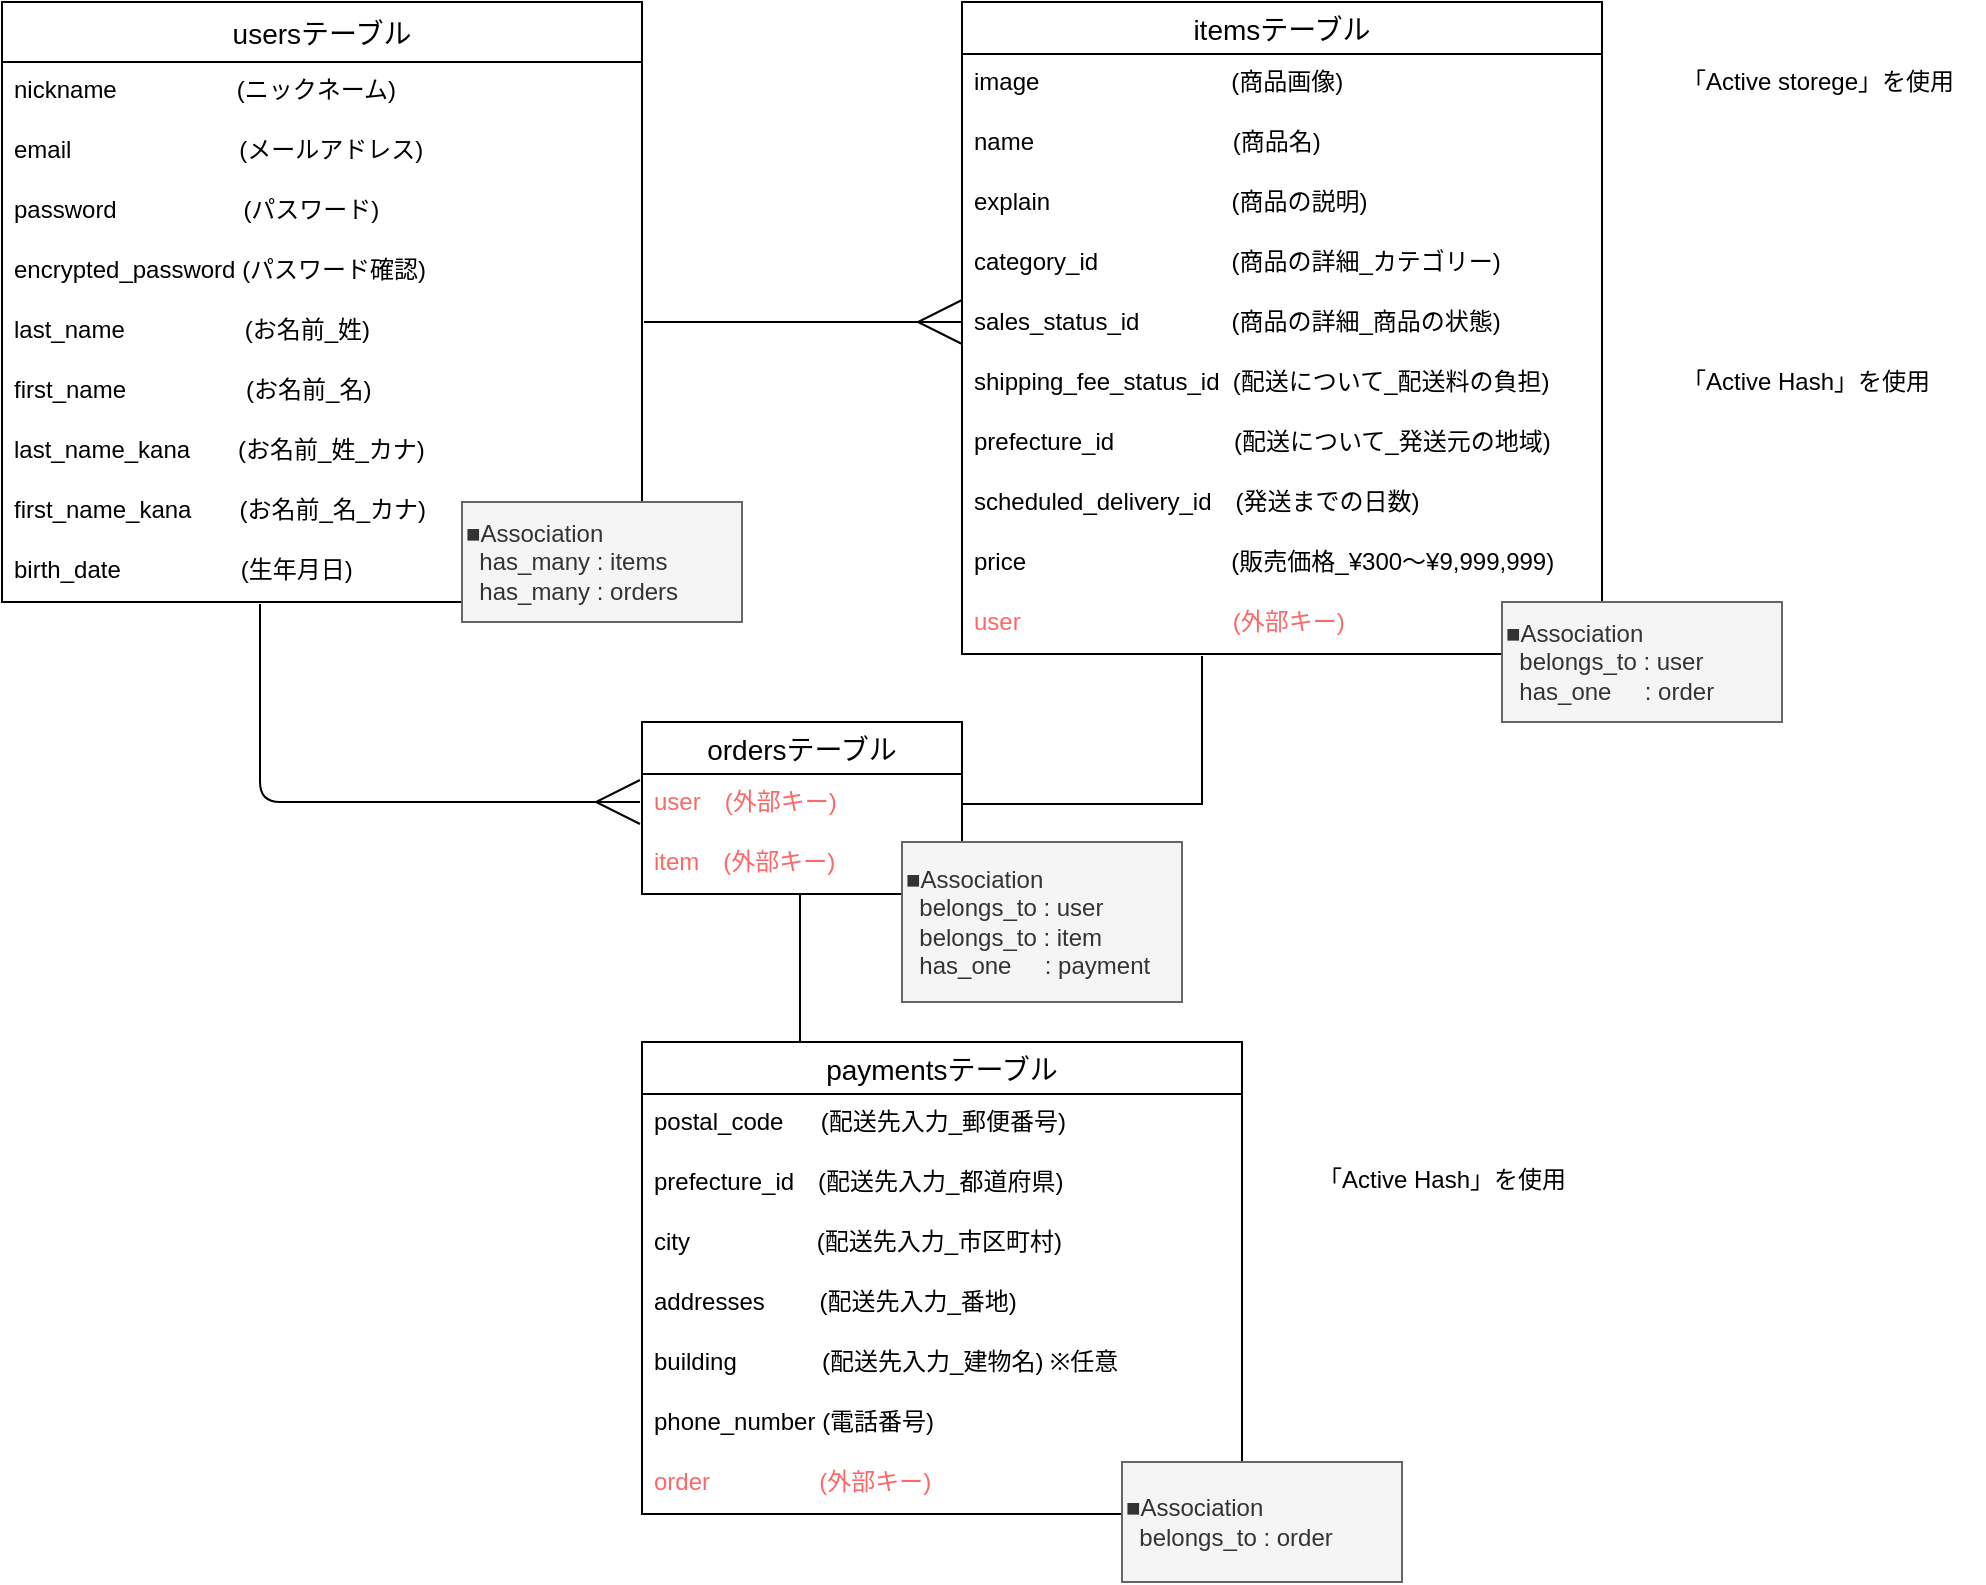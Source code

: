 <mxfile>
    <diagram id="XSD1ZceJccTuv2IwcgUf" name="ページ1">
        <mxGraphModel dx="1197" dy="672" grid="1" gridSize="10" guides="1" tooltips="1" connect="1" arrows="1" fold="1" page="1" pageScale="1" pageWidth="827" pageHeight="1169" math="0" shadow="0">
            <root>
                <mxCell id="0"/>
                <mxCell id="1" parent="0"/>
                <mxCell id="2" value="usersテーブル" style="swimlane;fontStyle=0;childLayout=stackLayout;horizontal=1;startSize=30;horizontalStack=0;resizeParent=1;resizeParentMax=0;resizeLast=0;collapsible=1;marginBottom=0;align=center;fontSize=14;verticalAlign=middle;" parent="1" vertex="1">
                    <mxGeometry x="80" y="40" width="320" height="300" as="geometry">
                        <mxRectangle x="80" y="30" width="120" height="26" as="alternateBounds"/>
                    </mxGeometry>
                </mxCell>
                <mxCell id="3" value="nickname　　　　　(ニックネーム)" style="text;strokeColor=none;fillColor=none;spacingLeft=4;spacingRight=4;overflow=hidden;rotatable=0;points=[[0,0.5],[1,0.5]];portConstraint=eastwest;fontSize=12;" parent="2" vertex="1">
                    <mxGeometry y="30" width="320" height="30" as="geometry"/>
                </mxCell>
                <mxCell id="4" value="email　　　　　　　(メールアドレス)" style="text;strokeColor=none;fillColor=none;spacingLeft=4;spacingRight=4;overflow=hidden;rotatable=0;points=[[0,0.5],[1,0.5]];portConstraint=eastwest;fontSize=12;" parent="2" vertex="1">
                    <mxGeometry y="60" width="320" height="30" as="geometry"/>
                </mxCell>
                <mxCell id="5" value="password　　　　 　(パスワード)" style="text;strokeColor=none;fillColor=none;spacingLeft=4;spacingRight=4;overflow=hidden;rotatable=0;points=[[0,0.5],[1,0.5]];portConstraint=eastwest;fontSize=12;" parent="2" vertex="1">
                    <mxGeometry y="90" width="320" height="30" as="geometry"/>
                </mxCell>
                <mxCell id="7" value="encrypted_password (パスワード確認)" style="text;strokeColor=none;fillColor=none;spacingLeft=4;spacingRight=4;overflow=hidden;rotatable=0;points=[[0,0.5],[1,0.5]];portConstraint=eastwest;fontSize=12;" parent="2" vertex="1">
                    <mxGeometry y="120" width="320" height="30" as="geometry"/>
                </mxCell>
                <mxCell id="8" value="last_name　　　　　(お名前_姓)" style="text;strokeColor=none;fillColor=none;spacingLeft=4;spacingRight=4;overflow=hidden;rotatable=0;points=[[0,0.5],[1,0.5]];portConstraint=eastwest;fontSize=12;" parent="2" vertex="1">
                    <mxGeometry y="150" width="320" height="30" as="geometry"/>
                </mxCell>
                <mxCell id="9" value="first_name　　　　　(お名前_名)" style="text;strokeColor=none;fillColor=none;spacingLeft=4;spacingRight=4;overflow=hidden;rotatable=0;points=[[0,0.5],[1,0.5]];portConstraint=eastwest;fontSize=12;" parent="2" vertex="1">
                    <mxGeometry y="180" width="320" height="30" as="geometry"/>
                </mxCell>
                <mxCell id="10" value="last_name_kana　　(お名前_姓_カナ)" style="text;strokeColor=none;fillColor=none;spacingLeft=4;spacingRight=4;overflow=hidden;rotatable=0;points=[[0,0.5],[1,0.5]];portConstraint=eastwest;fontSize=12;" parent="2" vertex="1">
                    <mxGeometry y="210" width="320" height="30" as="geometry"/>
                </mxCell>
                <mxCell id="11" value="first_name_kana　　(お名前_名_カナ)" style="text;strokeColor=none;fillColor=none;spacingLeft=4;spacingRight=4;overflow=hidden;rotatable=0;points=[[0,0.5],[1,0.5]];portConstraint=eastwest;fontSize=12;" parent="2" vertex="1">
                    <mxGeometry y="240" width="320" height="30" as="geometry"/>
                </mxCell>
                <mxCell id="12" value="birth_date　　　　　(生年月日)" style="text;strokeColor=none;fillColor=none;spacingLeft=4;spacingRight=4;overflow=hidden;rotatable=0;points=[[0,0.5],[1,0.5]];portConstraint=eastwest;fontSize=12;" parent="2" vertex="1">
                    <mxGeometry y="270" width="320" height="30" as="geometry"/>
                </mxCell>
                <mxCell id="13" value="itemsテーブル" style="swimlane;fontStyle=0;childLayout=stackLayout;horizontal=1;startSize=26;horizontalStack=0;resizeParent=1;resizeParentMax=0;resizeLast=0;collapsible=1;marginBottom=0;align=center;fontSize=14;" parent="1" vertex="1">
                    <mxGeometry x="560" y="40" width="320" height="326" as="geometry">
                        <mxRectangle x="80" y="360" width="120" height="26" as="alternateBounds"/>
                    </mxGeometry>
                </mxCell>
                <mxCell id="42" value="image　　　　　　　　(商品画像)" style="text;strokeColor=none;fillColor=none;spacingLeft=4;spacingRight=4;overflow=hidden;rotatable=0;points=[[0,0.5],[1,0.5]];portConstraint=eastwest;fontSize=12;fontStyle=0" parent="13" vertex="1">
                    <mxGeometry y="26" width="320" height="30" as="geometry"/>
                </mxCell>
                <mxCell id="14" value="name　　　　　　　　 (商品名)" style="text;strokeColor=none;fillColor=none;spacingLeft=4;spacingRight=4;overflow=hidden;rotatable=0;points=[[0,0.5],[1,0.5]];portConstraint=eastwest;fontSize=12;" parent="13" vertex="1">
                    <mxGeometry y="56" width="320" height="30" as="geometry"/>
                </mxCell>
                <mxCell id="15" value="explain　　　　　　　  (商品の説明)" style="text;strokeColor=none;fillColor=none;spacingLeft=4;spacingRight=4;overflow=hidden;rotatable=0;points=[[0,0.5],[1,0.5]];portConstraint=eastwest;fontSize=12;" parent="13" vertex="1">
                    <mxGeometry y="86" width="320" height="30" as="geometry"/>
                </mxCell>
                <mxCell id="16" value="category_id　　　　　  (商品の詳細_カテゴリー)" style="text;strokeColor=none;fillColor=none;spacingLeft=4;spacingRight=4;overflow=hidden;rotatable=0;points=[[0,0.5],[1,0.5]];portConstraint=eastwest;fontSize=12;" parent="13" vertex="1">
                    <mxGeometry y="116" width="320" height="30" as="geometry"/>
                </mxCell>
                <mxCell id="17" value="sales_status_id　　　   (商品の詳細_商品の状態)" style="text;strokeColor=none;fillColor=none;spacingLeft=4;spacingRight=4;overflow=hidden;rotatable=0;points=[[0,0.5],[1,0.5]];portConstraint=eastwest;fontSize=12;" parent="13" vertex="1">
                    <mxGeometry y="146" width="320" height="30" as="geometry"/>
                </mxCell>
                <mxCell id="18" value="shipping_fee_status_id  (配送について_配送料の負担)" style="text;strokeColor=none;fillColor=none;spacingLeft=4;spacingRight=4;overflow=hidden;rotatable=0;points=[[0,0.5],[1,0.5]];portConstraint=eastwest;fontSize=12;" parent="13" vertex="1">
                    <mxGeometry y="176" width="320" height="30" as="geometry"/>
                </mxCell>
                <mxCell id="19" value="prefecture_id　　　　　(配送について_発送元の地域)" style="text;strokeColor=none;fillColor=none;spacingLeft=4;spacingRight=4;overflow=hidden;rotatable=0;points=[[0,0.5],[1,0.5]];portConstraint=eastwest;fontSize=12;" parent="13" vertex="1">
                    <mxGeometry y="206" width="320" height="30" as="geometry"/>
                </mxCell>
                <mxCell id="20" value="scheduled_delivery_id　(発送までの日数)" style="text;strokeColor=none;fillColor=none;spacingLeft=4;spacingRight=4;overflow=hidden;rotatable=0;points=[[0,0.5],[1,0.5]];portConstraint=eastwest;fontSize=12;" parent="13" vertex="1">
                    <mxGeometry y="236" width="320" height="30" as="geometry"/>
                </mxCell>
                <mxCell id="21" value="price　　　　　　　　  (販売価格_¥300〜¥9,999,999)" style="text;strokeColor=none;fillColor=none;spacingLeft=4;spacingRight=4;overflow=hidden;rotatable=0;points=[[0,0.5],[1,0.5]];portConstraint=eastwest;fontSize=12;" parent="13" vertex="1">
                    <mxGeometry y="266" width="320" height="30" as="geometry"/>
                </mxCell>
                <mxCell id="22" value="user　　　　　　　　   (外部キー)" style="text;strokeColor=none;fillColor=none;spacingLeft=4;spacingRight=4;overflow=hidden;rotatable=0;points=[[0,0.5],[1,0.5]];portConstraint=eastwest;fontSize=12;fontColor=#FF6666;" parent="13" vertex="1">
                    <mxGeometry y="296" width="320" height="30" as="geometry"/>
                </mxCell>
                <mxCell id="27" value="ordersテーブル" style="swimlane;fontStyle=0;childLayout=stackLayout;horizontal=1;startSize=26;horizontalStack=0;resizeParent=1;resizeParentMax=0;resizeLast=0;collapsible=1;marginBottom=0;align=center;fontSize=14;" parent="1" vertex="1">
                    <mxGeometry x="400" y="400" width="160" height="86" as="geometry"/>
                </mxCell>
                <mxCell id="28" value="user　(外部キー)" style="text;strokeColor=none;fillColor=none;spacingLeft=4;spacingRight=4;overflow=hidden;rotatable=0;points=[[0,0.5],[1,0.5]];portConstraint=eastwest;fontSize=12;fontColor=#FF6666;" parent="27" vertex="1">
                    <mxGeometry y="26" width="160" height="30" as="geometry"/>
                </mxCell>
                <mxCell id="29" value="item　(外部キー)" style="text;strokeColor=none;fillColor=none;spacingLeft=4;spacingRight=4;overflow=hidden;rotatable=0;points=[[0,0.5],[1,0.5]];portConstraint=eastwest;fontSize=12;fontColor=#FF6666;" parent="27" vertex="1">
                    <mxGeometry y="56" width="160" height="30" as="geometry"/>
                </mxCell>
                <mxCell id="31" value="paymentsテーブル" style="swimlane;fontStyle=0;childLayout=stackLayout;horizontal=1;startSize=26;horizontalStack=0;resizeParent=1;resizeParentMax=0;resizeLast=0;collapsible=1;marginBottom=0;align=center;fontSize=14;" parent="1" vertex="1">
                    <mxGeometry x="400" y="560" width="300" height="236" as="geometry"/>
                </mxCell>
                <mxCell id="35" value="postal_code　  (配送先入力_郵便番号)" style="text;strokeColor=none;fillColor=none;spacingLeft=4;spacingRight=4;overflow=hidden;rotatable=0;points=[[0,0.5],[1,0.5]];portConstraint=eastwest;fontSize=12;" parent="31" vertex="1">
                    <mxGeometry y="26" width="300" height="30" as="geometry"/>
                </mxCell>
                <mxCell id="36" value="prefecture_id　(配送先入力_都道府県)" style="text;strokeColor=none;fillColor=none;spacingLeft=4;spacingRight=4;overflow=hidden;rotatable=0;points=[[0,0.5],[1,0.5]];portConstraint=eastwest;fontSize=12;" parent="31" vertex="1">
                    <mxGeometry y="56" width="300" height="30" as="geometry"/>
                </mxCell>
                <mxCell id="37" value="city　　　　　 (配送先入力_市区町村)" style="text;strokeColor=none;fillColor=none;spacingLeft=4;spacingRight=4;overflow=hidden;rotatable=0;points=[[0,0.5],[1,0.5]];portConstraint=eastwest;fontSize=12;" parent="31" vertex="1">
                    <mxGeometry y="86" width="300" height="30" as="geometry"/>
                </mxCell>
                <mxCell id="38" value="addresses　　 (配送先入力_番地)" style="text;strokeColor=none;fillColor=none;spacingLeft=4;spacingRight=4;overflow=hidden;rotatable=0;points=[[0,0.5],[1,0.5]];portConstraint=eastwest;fontSize=12;" parent="31" vertex="1">
                    <mxGeometry y="116" width="300" height="30" as="geometry"/>
                </mxCell>
                <mxCell id="39" value="building　　　  (配送先入力_建物名) ※任意" style="text;strokeColor=none;fillColor=none;spacingLeft=4;spacingRight=4;overflow=hidden;rotatable=0;points=[[0,0.5],[1,0.5]];portConstraint=eastwest;fontSize=12;" parent="31" vertex="1">
                    <mxGeometry y="146" width="300" height="30" as="geometry"/>
                </mxCell>
                <mxCell id="40" value="phone_number (電話番号)" style="text;strokeColor=none;fillColor=none;spacingLeft=4;spacingRight=4;overflow=hidden;rotatable=0;points=[[0,0.5],[1,0.5]];portConstraint=eastwest;fontSize=12;" parent="31" vertex="1">
                    <mxGeometry y="176" width="300" height="30" as="geometry"/>
                </mxCell>
                <mxCell id="41" value="order　　　　  (外部キー)" style="text;strokeColor=none;fillColor=none;spacingLeft=4;spacingRight=4;overflow=hidden;rotatable=0;points=[[0,0.5],[1,0.5]];portConstraint=eastwest;fontSize=12;fontColor=#FF6666;" parent="31" vertex="1">
                    <mxGeometry y="206" width="300" height="30" as="geometry"/>
                </mxCell>
                <mxCell id="45" value="" style="edgeStyle=entityRelationEdgeStyle;fontSize=12;html=1;endArrow=ERmany;fontColor=#FF6666;endSize=20;startSize=20;" parent="1" edge="1">
                    <mxGeometry width="100" height="100" relative="1" as="geometry">
                        <mxPoint x="401" y="200" as="sourcePoint"/>
                        <mxPoint x="560" y="200" as="targetPoint"/>
                    </mxGeometry>
                </mxCell>
                <mxCell id="46" value="" style="edgeStyle=orthogonalEdgeStyle;fontSize=12;html=1;endArrow=ERmany;fontColor=#FF6666;endSize=20;startSize=20;" parent="1" edge="1">
                    <mxGeometry width="100" height="100" relative="1" as="geometry">
                        <mxPoint x="209" y="341" as="sourcePoint"/>
                        <mxPoint x="399" y="440" as="targetPoint"/>
                        <Array as="points">
                            <mxPoint x="209" y="440"/>
                        </Array>
                    </mxGeometry>
                </mxCell>
                <mxCell id="47" value="" style="endArrow=none;html=1;rounded=0;fontColor=#FF6666;startSize=20;endSize=20;exitX=1;exitY=0.5;exitDx=0;exitDy=0;" parent="1" source="28" edge="1">
                    <mxGeometry relative="1" as="geometry">
                        <mxPoint x="510" y="280" as="sourcePoint"/>
                        <mxPoint x="680" y="367" as="targetPoint"/>
                        <Array as="points">
                            <mxPoint x="680" y="441"/>
                        </Array>
                    </mxGeometry>
                </mxCell>
                <mxCell id="49" value="" style="line;strokeWidth=1;rotatable=0;dashed=0;labelPosition=right;align=left;verticalAlign=middle;spacingTop=0;spacingLeft=6;points=[];portConstraint=eastwest;fontColor=#FF6666;direction=south;" parent="1" vertex="1">
                    <mxGeometry x="474" y="486" width="10" height="74" as="geometry"/>
                </mxCell>
                <mxCell id="50" value="" style="shape=curlyBracket;whiteSpace=wrap;html=1;rounded=1;flipH=1;fontColor=#FF6666;verticalAlign=middle;strokeColor=#FFFFFF;" parent="1" vertex="1">
                    <mxGeometry x="886" y="160" width="20" height="140" as="geometry"/>
                </mxCell>
                <mxCell id="51" value="" style="shape=curlyBracket;whiteSpace=wrap;html=1;rounded=1;flipH=1;fontColor=#FF6666;verticalAlign=middle;strokeColor=#FFFFFF;" parent="1" vertex="1">
                    <mxGeometry x="890" y="70" width="20" height="20" as="geometry"/>
                </mxCell>
                <mxCell id="53" value="&lt;font style=&quot;background-color: rgb(255 , 255 , 255)&quot;&gt;「Active Hash」を使用&lt;/font&gt;" style="rounded=0;whiteSpace=wrap;html=1;verticalAlign=middle;fillColor=none;strokeColor=none;fontColor=#000000;" parent="1" vertex="1">
                    <mxGeometry x="902" y="200" width="160" height="60" as="geometry"/>
                </mxCell>
                <mxCell id="54" value="&lt;font&gt;&lt;span style=&quot;background-color: rgb(255 , 255 , 255)&quot;&gt;「Active storege」を使用&lt;/span&gt;&lt;/font&gt;" style="rounded=0;whiteSpace=wrap;html=1;verticalAlign=middle;fillColor=none;strokeColor=none;fontColor=#000000;" parent="1" vertex="1">
                    <mxGeometry x="905" y="50" width="166" height="60" as="geometry"/>
                </mxCell>
                <mxCell id="56" value="" style="shape=curlyBracket;whiteSpace=wrap;html=1;rounded=1;flipH=1;fontColor=#FF6666;verticalAlign=middle;strokeColor=#FFFFFF;" parent="1" vertex="1">
                    <mxGeometry x="708" y="619" width="20" height="20" as="geometry"/>
                </mxCell>
                <mxCell id="57" value="&lt;font style=&quot;background-color: rgb(255 , 255 , 255)&quot;&gt;「Active Hash」を使用&lt;/font&gt;" style="rounded=0;whiteSpace=wrap;html=1;verticalAlign=middle;fillColor=none;strokeColor=none;fontColor=#000000;" parent="1" vertex="1">
                    <mxGeometry x="720" y="599" width="160" height="60" as="geometry"/>
                </mxCell>
                <mxCell id="58" value="■Association&lt;br&gt;&amp;nbsp; has_many : items&lt;br&gt;&amp;nbsp; has_many : orders" style="whiteSpace=wrap;html=1;align=left;fillColor=#f5f5f5;strokeColor=#666666;fontColor=#333333;" parent="1" vertex="1">
                    <mxGeometry x="310" y="290" width="140" height="60" as="geometry"/>
                </mxCell>
                <mxCell id="59" value="■Association&lt;br&gt;&amp;nbsp; belongs_to : user&lt;br&gt;&amp;nbsp; has_one&amp;nbsp; &amp;nbsp; &amp;nbsp;: order" style="whiteSpace=wrap;html=1;align=left;fillColor=#f5f5f5;strokeColor=#666666;fontColor=#333333;" vertex="1" parent="1">
                    <mxGeometry x="830" y="340" width="140" height="60" as="geometry"/>
                </mxCell>
                <mxCell id="60" value="■Association&lt;br&gt;&amp;nbsp; belongs_to : user&lt;br&gt;&amp;nbsp; belongs_to : item&lt;br&gt;&amp;nbsp; has_one&amp;nbsp; &amp;nbsp; &amp;nbsp;: payment" style="whiteSpace=wrap;html=1;align=left;fillColor=#f5f5f5;strokeColor=#666666;fontColor=#333333;" vertex="1" parent="1">
                    <mxGeometry x="530" y="460" width="140" height="80" as="geometry"/>
                </mxCell>
                <mxCell id="61" value="■Association&lt;br&gt;&amp;nbsp; belongs_to : order" style="whiteSpace=wrap;html=1;align=left;fillColor=#f5f5f5;strokeColor=#666666;fontColor=#333333;" vertex="1" parent="1">
                    <mxGeometry x="640" y="770" width="140" height="60" as="geometry"/>
                </mxCell>
            </root>
        </mxGraphModel>
    </diagram>
</mxfile>